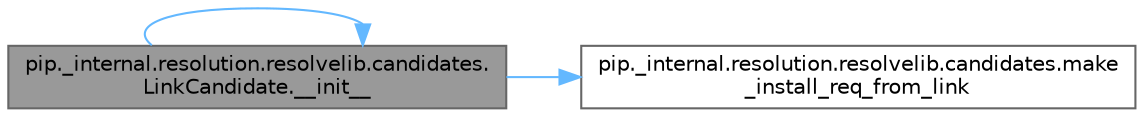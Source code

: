 digraph "pip._internal.resolution.resolvelib.candidates.LinkCandidate.__init__"
{
 // LATEX_PDF_SIZE
  bgcolor="transparent";
  edge [fontname=Helvetica,fontsize=10,labelfontname=Helvetica,labelfontsize=10];
  node [fontname=Helvetica,fontsize=10,shape=box,height=0.2,width=0.4];
  rankdir="LR";
  Node1 [id="Node000001",label="pip._internal.resolution.resolvelib.candidates.\lLinkCandidate.__init__",height=0.2,width=0.4,color="gray40", fillcolor="grey60", style="filled", fontcolor="black",tooltip=" "];
  Node1 -> Node1 [id="edge1_Node000001_Node000001",color="steelblue1",style="solid",tooltip=" "];
  Node1 -> Node2 [id="edge2_Node000001_Node000002",color="steelblue1",style="solid",tooltip=" "];
  Node2 [id="Node000002",label="pip._internal.resolution.resolvelib.candidates.make\l_install_req_from_link",height=0.2,width=0.4,color="grey40", fillcolor="white", style="filled",URL="$namespacepip_1_1__internal_1_1resolution_1_1resolvelib_1_1candidates.html#a560c5e86ed810a035d53680a76317c80",tooltip=" "];
}
